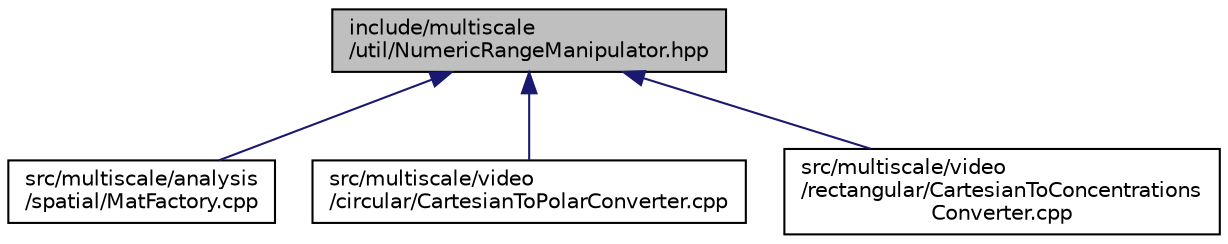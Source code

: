 digraph "include/multiscale/util/NumericRangeManipulator.hpp"
{
  edge [fontname="Helvetica",fontsize="10",labelfontname="Helvetica",labelfontsize="10"];
  node [fontname="Helvetica",fontsize="10",shape=record];
  Node1 [label="include/multiscale\l/util/NumericRangeManipulator.hpp",height=0.2,width=0.4,color="black", fillcolor="grey75", style="filled" fontcolor="black"];
  Node1 -> Node2 [dir="back",color="midnightblue",fontsize="10",style="solid"];
  Node2 [label="src/multiscale/analysis\l/spatial/MatFactory.cpp",height=0.2,width=0.4,color="black", fillcolor="white", style="filled",URL="$MatFactory_8cpp.html"];
  Node1 -> Node3 [dir="back",color="midnightblue",fontsize="10",style="solid"];
  Node3 [label="src/multiscale/video\l/circular/CartesianToPolarConverter.cpp",height=0.2,width=0.4,color="black", fillcolor="white", style="filled",URL="$CartesianToPolarConverter_8cpp.html"];
  Node1 -> Node4 [dir="back",color="midnightblue",fontsize="10",style="solid"];
  Node4 [label="src/multiscale/video\l/rectangular/CartesianToConcentrations\lConverter.cpp",height=0.2,width=0.4,color="black", fillcolor="white", style="filled",URL="$CartesianToConcentrationsConverter_8cpp.html"];
}
